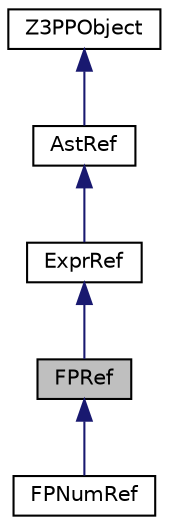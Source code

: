 digraph "FPRef"
{
 // LATEX_PDF_SIZE
  edge [fontname="Helvetica",fontsize="10",labelfontname="Helvetica",labelfontsize="10"];
  node [fontname="Helvetica",fontsize="10",shape=record];
  Node1 [label="FPRef",height=0.2,width=0.4,color="black", fillcolor="grey75", style="filled", fontcolor="black",tooltip=" "];
  Node2 -> Node1 [dir="back",color="midnightblue",fontsize="10",style="solid",fontname="Helvetica"];
  Node2 [label="ExprRef",height=0.2,width=0.4,color="black", fillcolor="white", style="filled",URL="$classz3py_1_1_expr_ref.html",tooltip="Expressions."];
  Node3 -> Node2 [dir="back",color="midnightblue",fontsize="10",style="solid",fontname="Helvetica"];
  Node3 [label="AstRef",height=0.2,width=0.4,color="black", fillcolor="white", style="filled",URL="$classz3py_1_1_ast_ref.html",tooltip=" "];
  Node4 -> Node3 [dir="back",color="midnightblue",fontsize="10",style="solid",fontname="Helvetica"];
  Node4 [label="Z3PPObject",height=0.2,width=0.4,color="black", fillcolor="white", style="filled",URL="$classz3py_1_1_z3_p_p_object.html",tooltip="ASTs base class."];
  Node1 -> Node5 [dir="back",color="midnightblue",fontsize="10",style="solid",fontname="Helvetica"];
  Node5 [label="FPNumRef",height=0.2,width=0.4,color="black", fillcolor="white", style="filled",URL="$classz3py_1_1_f_p_num_ref.html",tooltip=" "];
}
